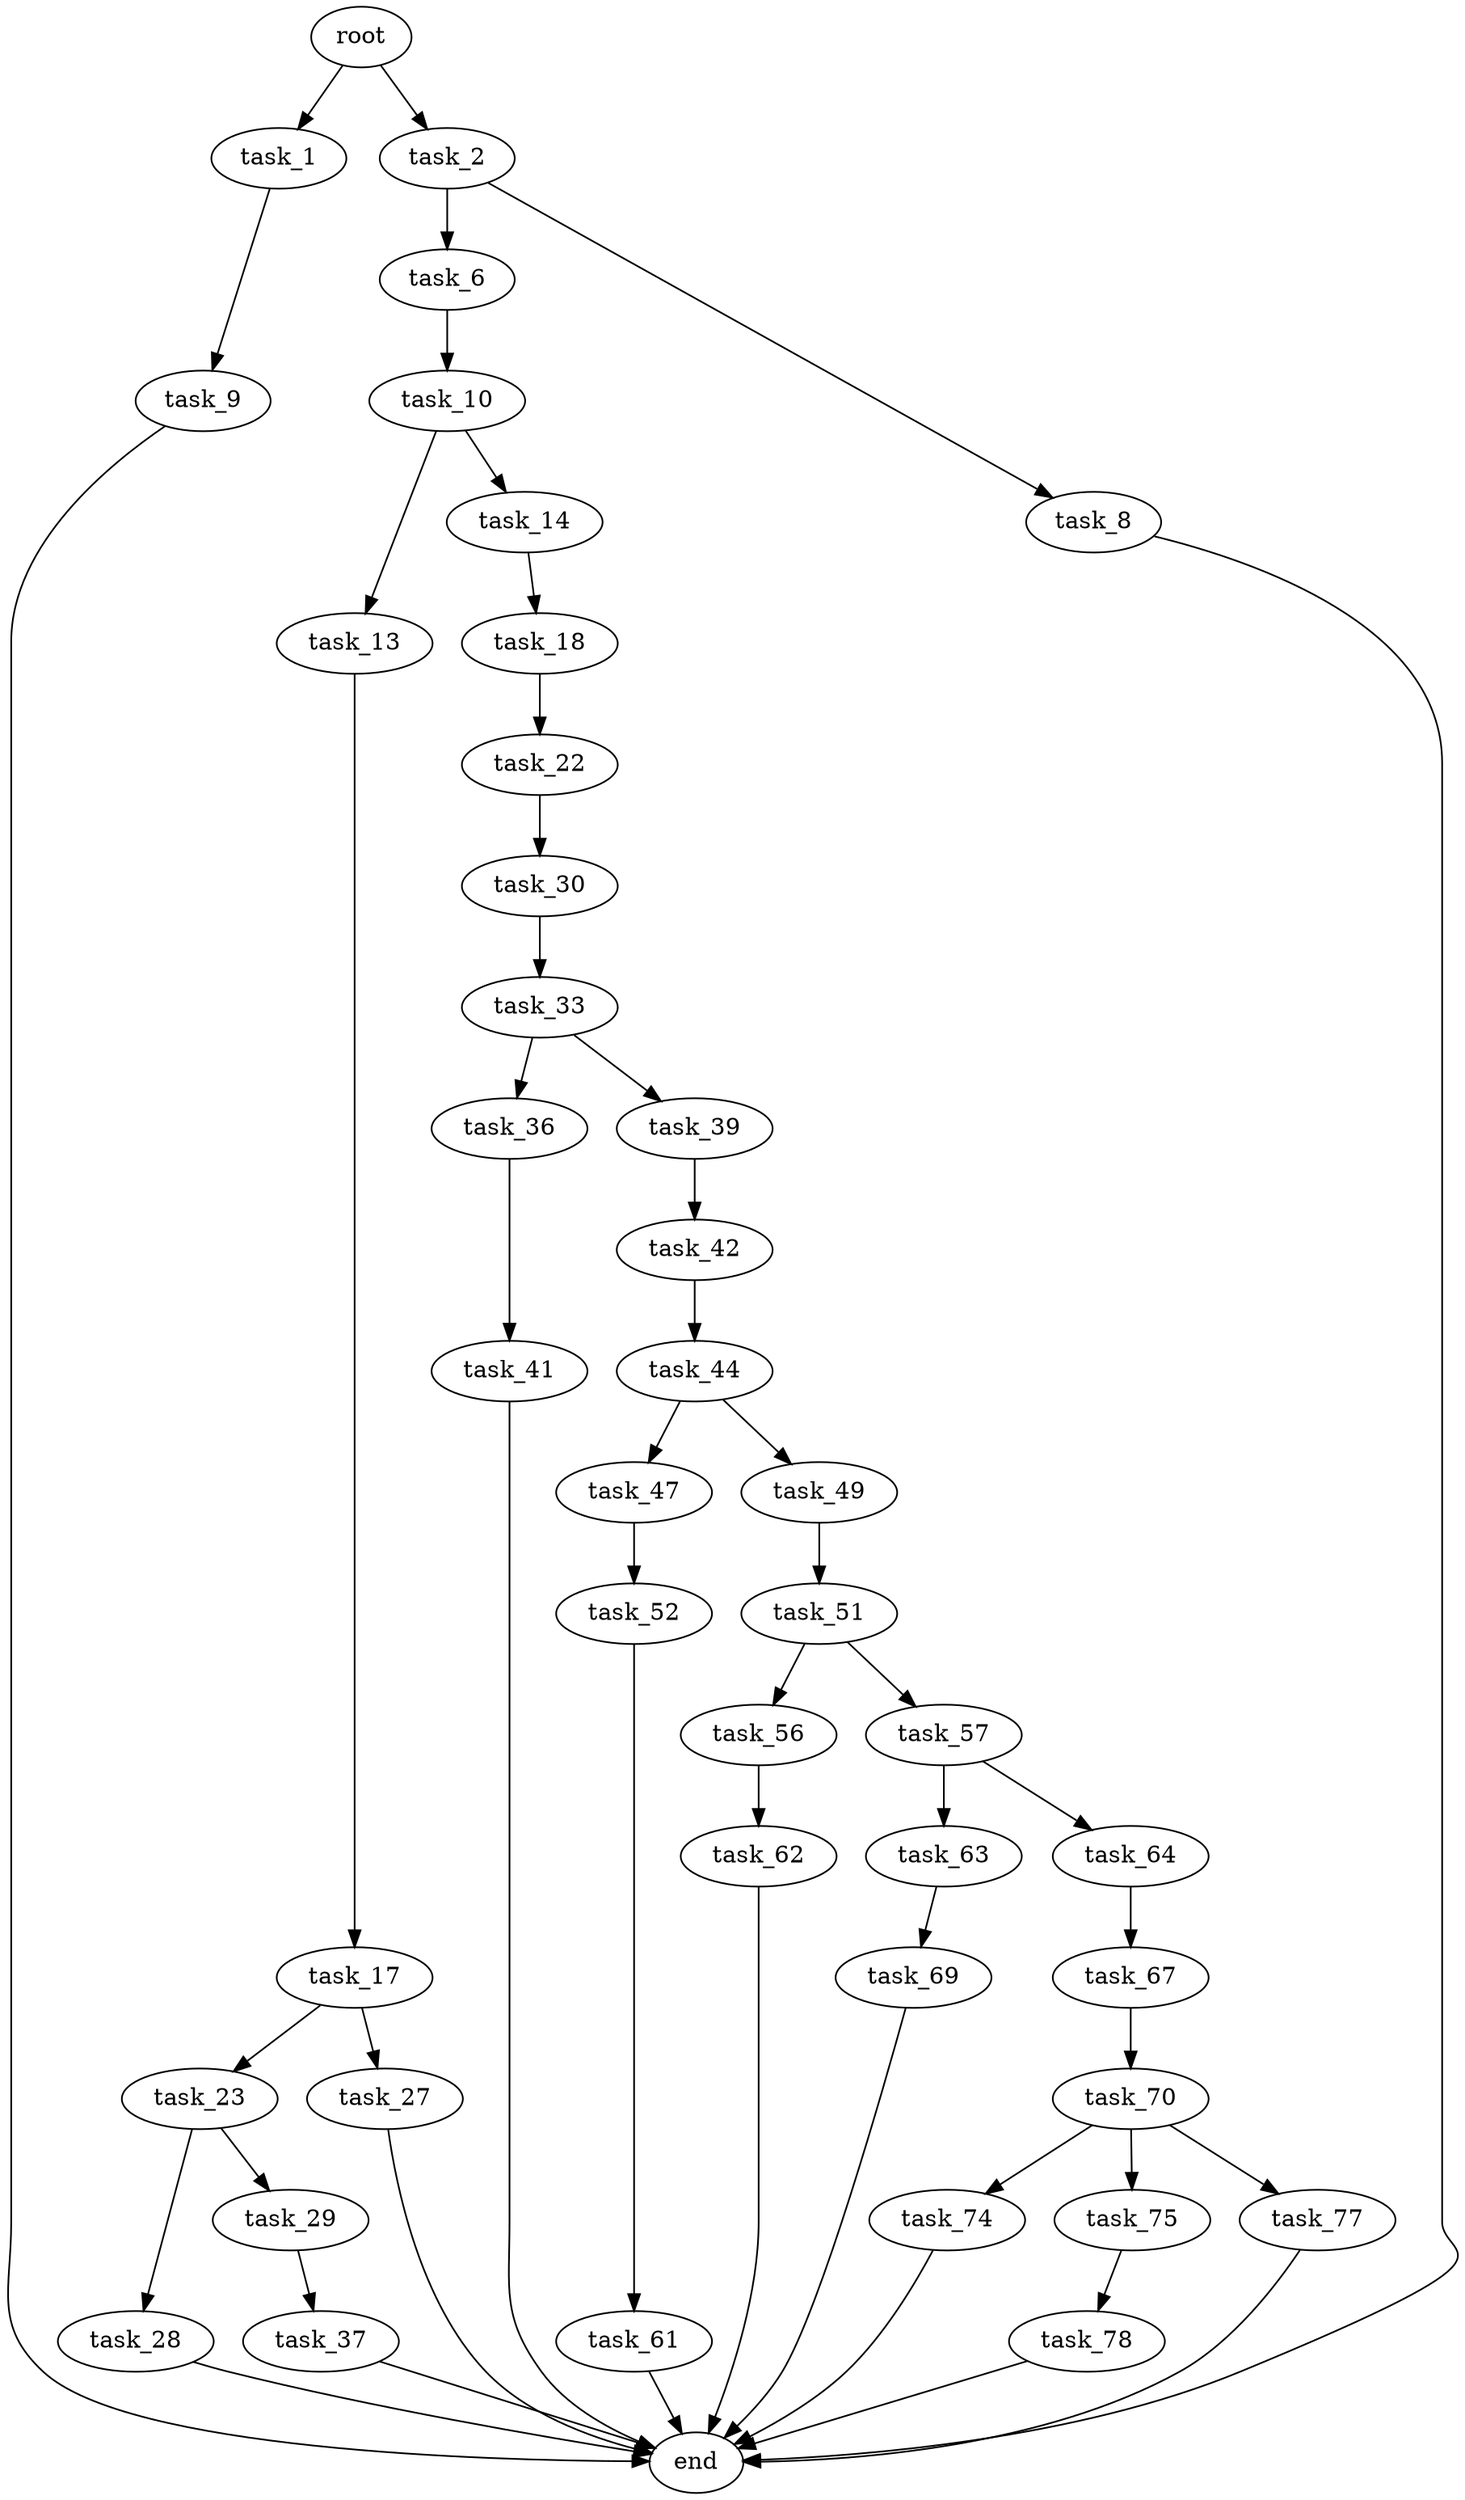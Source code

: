 digraph G {
  root [size="0.000000"];
  task_1 [size="430956949821.000000"];
  task_2 [size="1028538448635.000000"];
  task_6 [size="47888646694.000000"];
  task_8 [size="368293445632.000000"];
  task_9 [size="1020303878374.000000"];
  task_10 [size="68719476736.000000"];
  task_13 [size="21660688330.000000"];
  task_14 [size="231928233984.000000"];
  task_17 [size="190353787202.000000"];
  task_18 [size="60527479258.000000"];
  task_22 [size="53377346933.000000"];
  task_23 [size="231928233984.000000"];
  task_27 [size="402575638867.000000"];
  task_28 [size="549755813888.000000"];
  task_29 [size="28991029248.000000"];
  task_30 [size="45986028350.000000"];
  task_33 [size="8589934592.000000"];
  task_36 [size="207571050838.000000"];
  task_37 [size="368293445632.000000"];
  task_39 [size="28991029248.000000"];
  task_41 [size="550928377269.000000"];
  task_42 [size="30220884964.000000"];
  task_44 [size="231928233984.000000"];
  task_47 [size="28991029248.000000"];
  task_49 [size="12771676304.000000"];
  task_51 [size="33865894799.000000"];
  task_52 [size="68719476736.000000"];
  task_56 [size="60602576308.000000"];
  task_57 [size="820806788554.000000"];
  task_61 [size="416104088.000000"];
  task_62 [size="38526130060.000000"];
  task_63 [size="33309054565.000000"];
  task_64 [size="368293445632.000000"];
  task_67 [size="4697381322.000000"];
  task_69 [size="549755813888.000000"];
  task_70 [size="242451388976.000000"];
  task_74 [size="8059160522.000000"];
  task_75 [size="68719476736.000000"];
  task_77 [size="855561997154.000000"];
  task_78 [size="8589934592.000000"];
  end [size="0.000000"];

  root -> task_1 [size="1.000000"];
  root -> task_2 [size="1.000000"];
  task_1 -> task_9 [size="411041792.000000"];
  task_2 -> task_6 [size="838860800.000000"];
  task_2 -> task_8 [size="838860800.000000"];
  task_6 -> task_10 [size="838860800.000000"];
  task_8 -> end [size="1.000000"];
  task_9 -> end [size="1.000000"];
  task_10 -> task_13 [size="134217728.000000"];
  task_10 -> task_14 [size="134217728.000000"];
  task_13 -> task_17 [size="411041792.000000"];
  task_14 -> task_18 [size="301989888.000000"];
  task_17 -> task_23 [size="301989888.000000"];
  task_17 -> task_27 [size="301989888.000000"];
  task_18 -> task_22 [size="134217728.000000"];
  task_22 -> task_30 [size="209715200.000000"];
  task_23 -> task_28 [size="301989888.000000"];
  task_23 -> task_29 [size="301989888.000000"];
  task_27 -> end [size="1.000000"];
  task_28 -> end [size="1.000000"];
  task_29 -> task_37 [size="75497472.000000"];
  task_30 -> task_33 [size="33554432.000000"];
  task_33 -> task_36 [size="33554432.000000"];
  task_33 -> task_39 [size="33554432.000000"];
  task_36 -> task_41 [size="411041792.000000"];
  task_37 -> end [size="1.000000"];
  task_39 -> task_42 [size="75497472.000000"];
  task_41 -> end [size="1.000000"];
  task_42 -> task_44 [size="838860800.000000"];
  task_44 -> task_47 [size="301989888.000000"];
  task_44 -> task_49 [size="301989888.000000"];
  task_47 -> task_52 [size="75497472.000000"];
  task_49 -> task_51 [size="536870912.000000"];
  task_51 -> task_56 [size="33554432.000000"];
  task_51 -> task_57 [size="33554432.000000"];
  task_52 -> task_61 [size="134217728.000000"];
  task_56 -> task_62 [size="75497472.000000"];
  task_57 -> task_63 [size="536870912.000000"];
  task_57 -> task_64 [size="536870912.000000"];
  task_61 -> end [size="1.000000"];
  task_62 -> end [size="1.000000"];
  task_63 -> task_69 [size="33554432.000000"];
  task_64 -> task_67 [size="411041792.000000"];
  task_67 -> task_70 [size="75497472.000000"];
  task_69 -> end [size="1.000000"];
  task_70 -> task_74 [size="209715200.000000"];
  task_70 -> task_75 [size="209715200.000000"];
  task_70 -> task_77 [size="209715200.000000"];
  task_74 -> end [size="1.000000"];
  task_75 -> task_78 [size="134217728.000000"];
  task_77 -> end [size="1.000000"];
  task_78 -> end [size="1.000000"];
}

